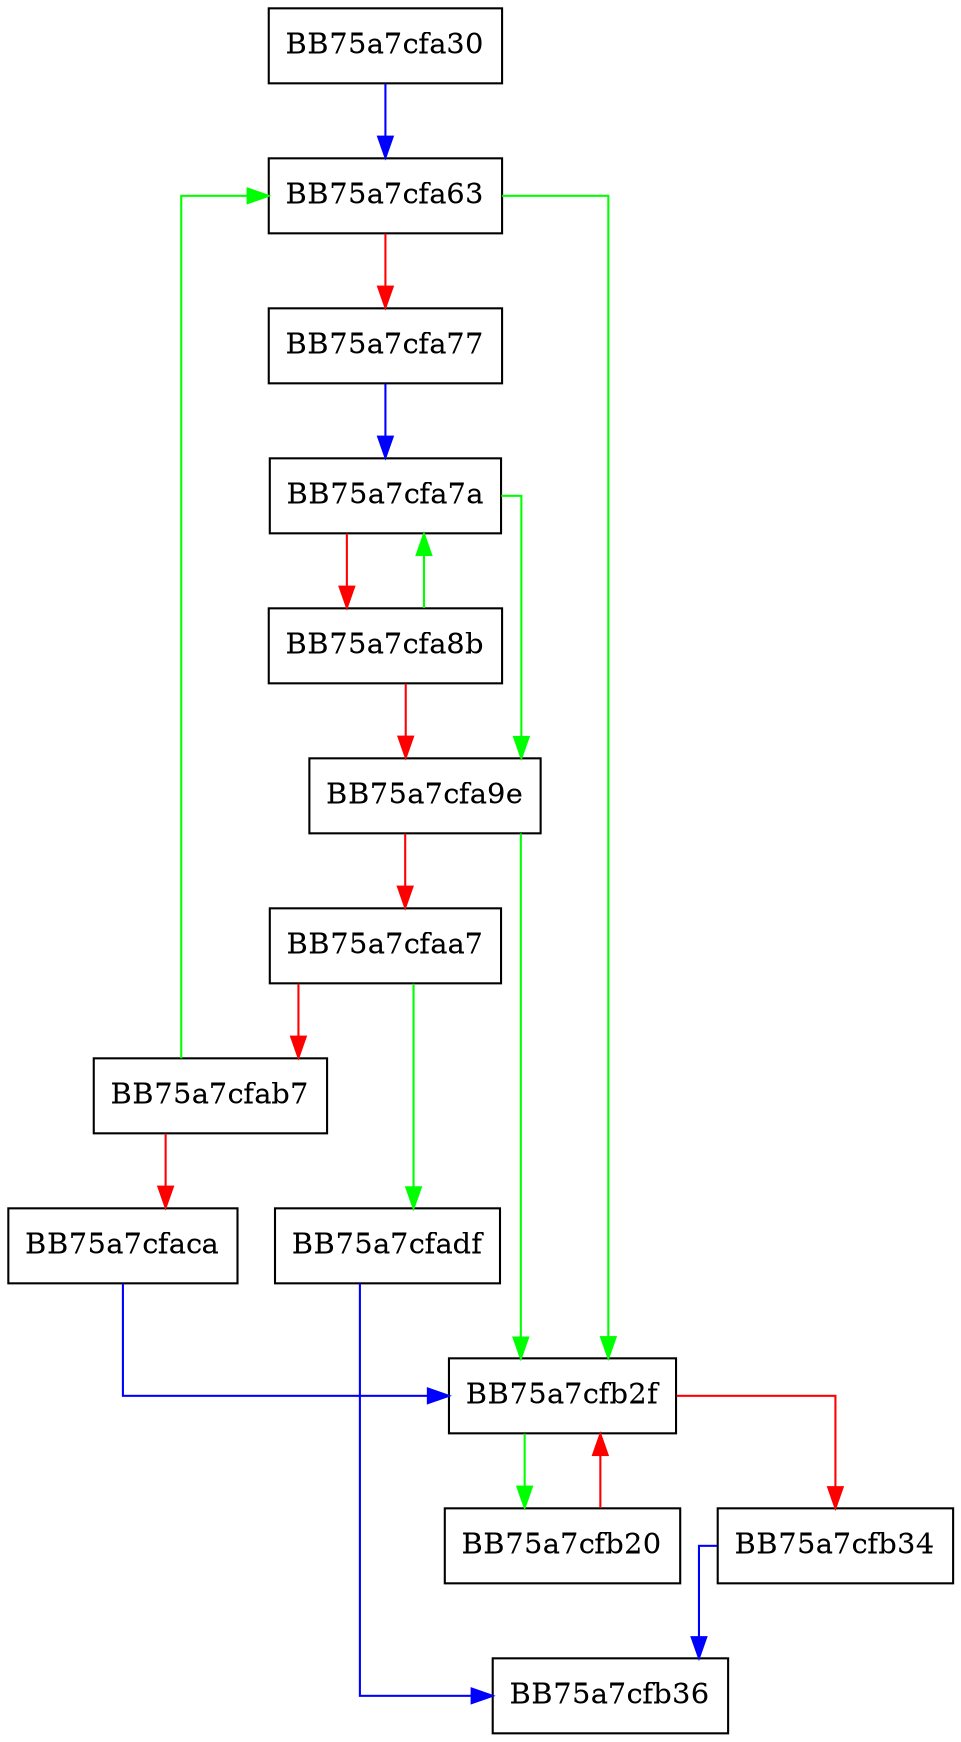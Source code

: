 digraph parse_QE {
  node [shape="box"];
  graph [splines=ortho];
  BB75a7cfa30 -> BB75a7cfa63 [color="blue"];
  BB75a7cfa63 -> BB75a7cfb2f [color="green"];
  BB75a7cfa63 -> BB75a7cfa77 [color="red"];
  BB75a7cfa77 -> BB75a7cfa7a [color="blue"];
  BB75a7cfa7a -> BB75a7cfa9e [color="green"];
  BB75a7cfa7a -> BB75a7cfa8b [color="red"];
  BB75a7cfa8b -> BB75a7cfa7a [color="green"];
  BB75a7cfa8b -> BB75a7cfa9e [color="red"];
  BB75a7cfa9e -> BB75a7cfb2f [color="green"];
  BB75a7cfa9e -> BB75a7cfaa7 [color="red"];
  BB75a7cfaa7 -> BB75a7cfadf [color="green"];
  BB75a7cfaa7 -> BB75a7cfab7 [color="red"];
  BB75a7cfab7 -> BB75a7cfa63 [color="green"];
  BB75a7cfab7 -> BB75a7cfaca [color="red"];
  BB75a7cfaca -> BB75a7cfb2f [color="blue"];
  BB75a7cfadf -> BB75a7cfb36 [color="blue"];
  BB75a7cfb20 -> BB75a7cfb2f [color="red"];
  BB75a7cfb2f -> BB75a7cfb20 [color="green"];
  BB75a7cfb2f -> BB75a7cfb34 [color="red"];
  BB75a7cfb34 -> BB75a7cfb36 [color="blue"];
}